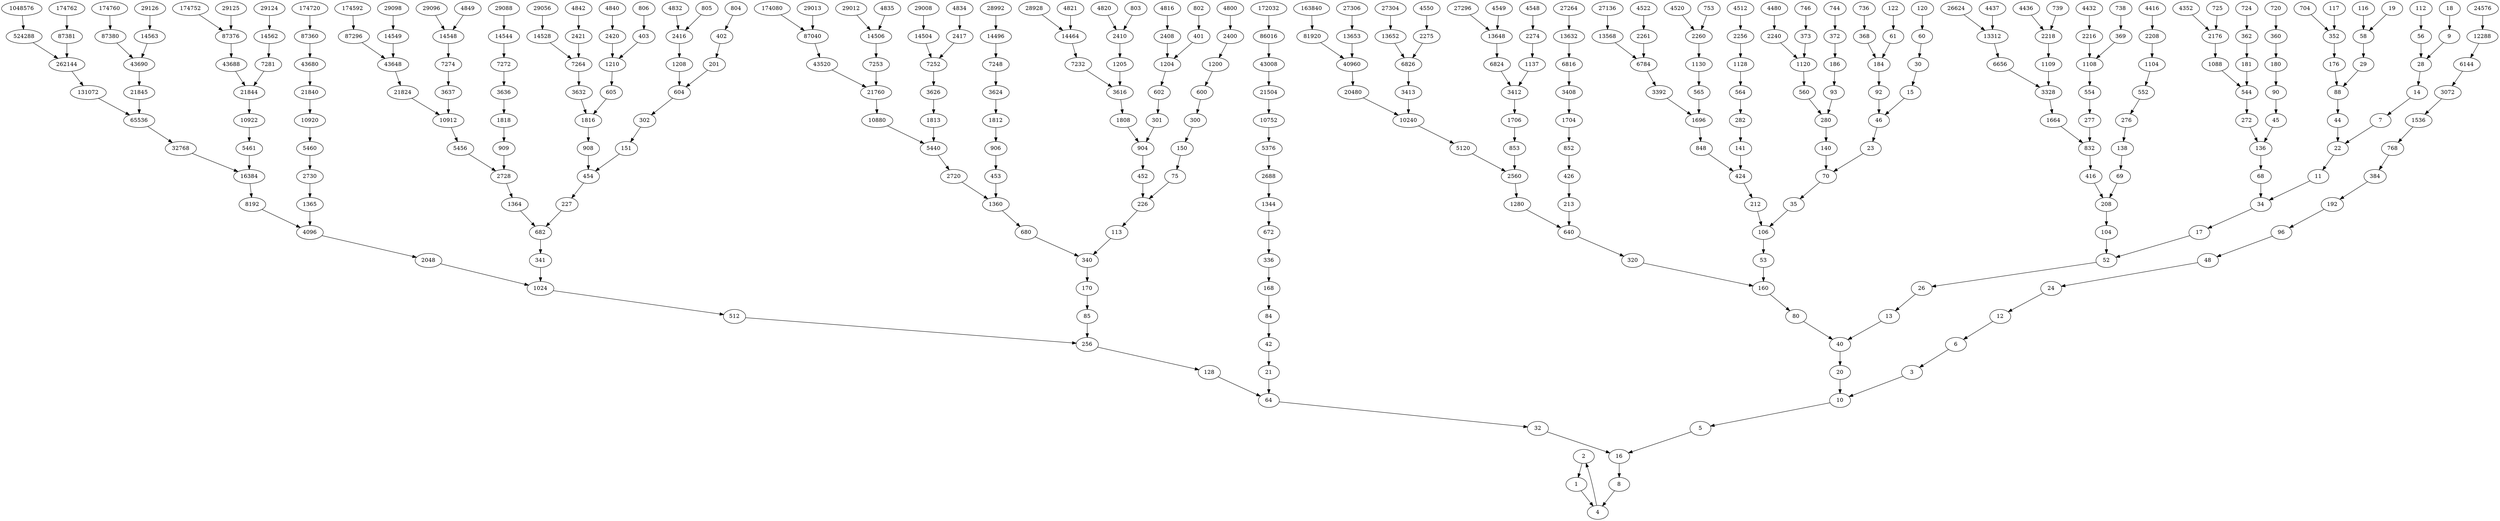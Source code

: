 strict digraph C {
	2 -> 1;
	4 -> 2;
	8 -> 4;
	16 -> 8;
	32 -> 16;
	64 -> 32;
	128 -> 64;
	256 -> 128;
	512 -> 256;
	1024 -> 512;
	2048 -> 1024;
	4096 -> 2048;
	8192 -> 4096;
	16384 -> 8192;
	32768 -> 16384;
	65536 -> 32768;
	131072 -> 65536;
	262144 -> 131072;
	524288 -> 262144;
	1048576 -> 524288;
	87381 -> 262144;
	174762 -> 87381;
	21845 -> 65536;
	43690 -> 21845;
	87380 -> 43690;
	174760 -> 87380;
	14563 -> 43690;
	29126 -> 14563;
	5461 -> 16384;
	10922 -> 5461;
	21844 -> 10922;
	43688 -> 21844;
	87376 -> 43688;
	174752 -> 87376;
	29125 -> 87376;
	7281 -> 21844;
	14562 -> 7281;
	29124 -> 14562;
	1365 -> 4096;
	2730 -> 1365;
	5460 -> 2730;
	10920 -> 5460;
	21840 -> 10920;
	43680 -> 21840;
	87360 -> 43680;
	174720 -> 87360;
	341 -> 1024;
	682 -> 341;
	1364 -> 682;
	2728 -> 1364;
	5456 -> 2728;
	10912 -> 5456;
	21824 -> 10912;
	43648 -> 21824;
	87296 -> 43648;
	174592 -> 87296;
	14549 -> 43648;
	29098 -> 14549;
	3637 -> 10912;
	7274 -> 3637;
	14548 -> 7274;
	29096 -> 14548;
	4849 -> 14548;
	909 -> 2728;
	1818 -> 909;
	3636 -> 1818;
	7272 -> 3636;
	14544 -> 7272;
	29088 -> 14544;
	227 -> 682;
	454 -> 227;
	908 -> 454;
	1816 -> 908;
	3632 -> 1816;
	7264 -> 3632;
	14528 -> 7264;
	29056 -> 14528;
	2421 -> 7264;
	4842 -> 2421;
	605 -> 1816;
	1210 -> 605;
	2420 -> 1210;
	4840 -> 2420;
	403 -> 1210;
	806 -> 403;
	151 -> 454;
	302 -> 151;
	604 -> 302;
	1208 -> 604;
	2416 -> 1208;
	4832 -> 2416;
	805 -> 2416;
	201 -> 604;
	402 -> 201;
	804 -> 402;
	85 -> 256;
	170 -> 85;
	340 -> 170;
	680 -> 340;
	1360 -> 680;
	2720 -> 1360;
	5440 -> 2720;
	10880 -> 5440;
	21760 -> 10880;
	43520 -> 21760;
	87040 -> 43520;
	174080 -> 87040;
	29013 -> 87040;
	7253 -> 21760;
	14506 -> 7253;
	29012 -> 14506;
	4835 -> 14506;
	1813 -> 5440;
	3626 -> 1813;
	7252 -> 3626;
	14504 -> 7252;
	29008 -> 14504;
	2417 -> 7252;
	4834 -> 2417;
	453 -> 1360;
	906 -> 453;
	1812 -> 906;
	3624 -> 1812;
	7248 -> 3624;
	14496 -> 7248;
	28992 -> 14496;
	113 -> 340;
	226 -> 113;
	452 -> 226;
	904 -> 452;
	1808 -> 904;
	3616 -> 1808;
	7232 -> 3616;
	14464 -> 7232;
	28928 -> 14464;
	4821 -> 14464;
	1205 -> 3616;
	2410 -> 1205;
	4820 -> 2410;
	803 -> 2410;
	301 -> 904;
	602 -> 301;
	1204 -> 602;
	2408 -> 1204;
	4816 -> 2408;
	401 -> 1204;
	802 -> 401;
	75 -> 226;
	150 -> 75;
	300 -> 150;
	600 -> 300;
	1200 -> 600;
	2400 -> 1200;
	4800 -> 2400;
	21 -> 64;
	42 -> 21;
	84 -> 42;
	168 -> 84;
	336 -> 168;
	672 -> 336;
	1344 -> 672;
	2688 -> 1344;
	5376 -> 2688;
	10752 -> 5376;
	21504 -> 10752;
	43008 -> 21504;
	86016 -> 43008;
	172032 -> 86016;
	5 -> 16;
	10 -> 5;
	20 -> 10;
	40 -> 20;
	80 -> 40;
	160 -> 80;
	320 -> 160;
	640 -> 320;
	1280 -> 640;
	2560 -> 1280;
	5120 -> 2560;
	10240 -> 5120;
	20480 -> 10240;
	40960 -> 20480;
	81920 -> 40960;
	163840 -> 81920;
	13653 -> 40960;
	27306 -> 13653;
	3413 -> 10240;
	6826 -> 3413;
	13652 -> 6826;
	27304 -> 13652;
	2275 -> 6826;
	4550 -> 2275;
	853 -> 2560;
	1706 -> 853;
	3412 -> 1706;
	6824 -> 3412;
	13648 -> 6824;
	27296 -> 13648;
	4549 -> 13648;
	1137 -> 3412;
	2274 -> 1137;
	4548 -> 2274;
	213 -> 640;
	426 -> 213;
	852 -> 426;
	1704 -> 852;
	3408 -> 1704;
	6816 -> 3408;
	13632 -> 6816;
	27264 -> 13632;
	53 -> 160;
	106 -> 53;
	212 -> 106;
	424 -> 212;
	848 -> 424;
	1696 -> 848;
	3392 -> 1696;
	6784 -> 3392;
	13568 -> 6784;
	27136 -> 13568;
	2261 -> 6784;
	4522 -> 2261;
	565 -> 1696;
	1130 -> 565;
	2260 -> 1130;
	4520 -> 2260;
	753 -> 2260;
	141 -> 424;
	282 -> 141;
	564 -> 282;
	1128 -> 564;
	2256 -> 1128;
	4512 -> 2256;
	35 -> 106;
	70 -> 35;
	140 -> 70;
	280 -> 140;
	560 -> 280;
	1120 -> 560;
	2240 -> 1120;
	4480 -> 2240;
	373 -> 1120;
	746 -> 373;
	93 -> 280;
	186 -> 93;
	372 -> 186;
	744 -> 372;
	23 -> 70;
	46 -> 23;
	92 -> 46;
	184 -> 92;
	368 -> 184;
	736 -> 368;
	61 -> 184;
	122 -> 61;
	15 -> 46;
	30 -> 15;
	60 -> 30;
	120 -> 60;
	13 -> 40;
	26 -> 13;
	52 -> 26;
	104 -> 52;
	208 -> 104;
	416 -> 208;
	832 -> 416;
	1664 -> 832;
	3328 -> 1664;
	6656 -> 3328;
	13312 -> 6656;
	26624 -> 13312;
	4437 -> 13312;
	1109 -> 3328;
	2218 -> 1109;
	4436 -> 2218;
	739 -> 2218;
	277 -> 832;
	554 -> 277;
	1108 -> 554;
	2216 -> 1108;
	4432 -> 2216;
	369 -> 1108;
	738 -> 369;
	69 -> 208;
	138 -> 69;
	276 -> 138;
	552 -> 276;
	1104 -> 552;
	2208 -> 1104;
	4416 -> 2208;
	17 -> 52;
	34 -> 17;
	68 -> 34;
	136 -> 68;
	272 -> 136;
	544 -> 272;
	1088 -> 544;
	2176 -> 1088;
	4352 -> 2176;
	725 -> 2176;
	181 -> 544;
	362 -> 181;
	724 -> 362;
	45 -> 136;
	90 -> 45;
	180 -> 90;
	360 -> 180;
	720 -> 360;
	11 -> 34;
	22 -> 11;
	44 -> 22;
	88 -> 44;
	176 -> 88;
	352 -> 176;
	704 -> 352;
	117 -> 352;
	29 -> 88;
	58 -> 29;
	116 -> 58;
	19 -> 58;
	7 -> 22;
	14 -> 7;
	28 -> 14;
	56 -> 28;
	112 -> 56;
	9 -> 28;
	18 -> 9;
	3 -> 10;
	6 -> 3;
	12 -> 6;
	24 -> 12;
	48 -> 24;
	96 -> 48;
	192 -> 96;
	384 -> 192;
	768 -> 384;
	1536 -> 768;
	3072 -> 1536;
	6144 -> 3072;
	12288 -> 6144;
	24576 -> 12288;
	1 -> 4;
	2 -> 1;
	4 -> 2;
	8 -> 4;
	16 -> 8;
	32 -> 16;
	64 -> 32;
	128 -> 64;
	256 -> 128;
	512 -> 256;
	1024 -> 512;
	2048 -> 1024;
	4096 -> 2048;
	8192 -> 4096;
	16384 -> 8192;
	32768 -> 16384;
	65536 -> 32768;
	131072 -> 65536;
	21845 -> 65536;
	5461 -> 16384;
	10922 -> 5461;
	21844 -> 10922;
	1365 -> 4096;
	2730 -> 1365;
	5460 -> 2730;
	10920 -> 5460;
	21840 -> 10920;
	341 -> 1024;
	682 -> 341;
	1364 -> 682;
	2728 -> 1364;
	5456 -> 2728;
	10912 -> 5456;
	21824 -> 10912;
	3637 -> 10912;
	909 -> 2728;
	1818 -> 909;
	3636 -> 1818;
	227 -> 682;
	454 -> 227;
	908 -> 454;
	1816 -> 908;
	3632 -> 1816;
	605 -> 1816;
	151 -> 454;
	302 -> 151;
	604 -> 302;
	85 -> 256;
	170 -> 85;
	340 -> 170;
	680 -> 340;
	1360 -> 680;
	2720 -> 1360;
	5440 -> 2720;
	10880 -> 5440;
	21760 -> 10880;
	1813 -> 5440;
	3626 -> 1813;
	453 -> 1360;
	906 -> 453;
	1812 -> 906;
	3624 -> 1812;
	113 -> 340;
	226 -> 113;
	452 -> 226;
	904 -> 452;
	1808 -> 904;
	3616 -> 1808;
	301 -> 904;
	602 -> 301;
	75 -> 226;
	150 -> 75;
	300 -> 150;
	600 -> 300;
	21 -> 64;
	42 -> 21;
	84 -> 42;
	168 -> 84;
	336 -> 168;
	672 -> 336;
	1344 -> 672;
	2688 -> 1344;
	5376 -> 2688;
	10752 -> 5376;
	21504 -> 10752;
	5 -> 16;
	10 -> 5;
	20 -> 10;
	40 -> 20;
	80 -> 40;
	160 -> 80;
	320 -> 160;
	640 -> 320;
	1280 -> 640;
	2560 -> 1280;
	5120 -> 2560;
	10240 -> 5120;
	20480 -> 10240;
	3413 -> 10240;
	853 -> 2560;
	1706 -> 853;
	3412 -> 1706;
	213 -> 640;
	426 -> 213;
	852 -> 426;
	1704 -> 852;
	3408 -> 1704;
	53 -> 160;
	106 -> 53;
	212 -> 106;
	424 -> 212;
	848 -> 424;
	1696 -> 848;
	3392 -> 1696;
	565 -> 1696;
	141 -> 424;
	282 -> 141;
	564 -> 282;
	35 -> 106;
	70 -> 35;
	140 -> 70;
	280 -> 140;
	560 -> 280;
	93 -> 280;
	23 -> 70;
	46 -> 23;
	92 -> 46;
	15 -> 46;
	13 -> 40;
	26 -> 13;
	52 -> 26;
	104 -> 52;
	208 -> 104;
	416 -> 208;
	832 -> 416;
	1664 -> 832;
	3328 -> 1664;
	277 -> 832;
	554 -> 277;
	69 -> 208;
	138 -> 69;
	276 -> 138;
	552 -> 276;
	17 -> 52;
	34 -> 17;
	68 -> 34;
	136 -> 68;
	272 -> 136;
	544 -> 272;
	45 -> 136;
	90 -> 45;
	11 -> 34;
	22 -> 11;
	44 -> 22;
	88 -> 44;
	7 -> 22;
	14 -> 7;
	3 -> 10;
	6 -> 3;
	12 -> 6;
	24 -> 12;
	48 -> 24;
	96 -> 48;
	192 -> 96;
	384 -> 192;
	768 -> 384;
	1536 -> 768;
	3072 -> 1536;
	1 -> 4;
	2 -> 1;
	4 -> 2;
	8 -> 4;
	16 -> 8;
	32 -> 16;
	64 -> 32;
	128 -> 64;
	256 -> 128;
	512 -> 256;
	1024 -> 512;
	2048 -> 1024;
	4096 -> 2048;
	8192 -> 4096;
	16384 -> 8192;
	1365 -> 4096;
	2730 -> 1365;
	341 -> 1024;
	682 -> 341;
	1364 -> 682;
	2728 -> 1364;
	227 -> 682;
	454 -> 227;
	85 -> 256;
	170 -> 85;
	340 -> 170;
	680 -> 340;
	1360 -> 680;
	2720 -> 1360;
	453 -> 1360;
	113 -> 340;
	226 -> 113;
	452 -> 226;
	75 -> 226;
	21 -> 64;
	42 -> 21;
	84 -> 42;
	168 -> 84;
	336 -> 168;
	672 -> 336;
	1344 -> 672;
	2688 -> 1344;
	5 -> 16;
	10 -> 5;
	20 -> 10;
	40 -> 20;
	80 -> 40;
	160 -> 80;
	320 -> 160;
	640 -> 320;
	1280 -> 640;
	2560 -> 1280;
	213 -> 640;
	426 -> 213;
	53 -> 160;
	106 -> 53;
	212 -> 106;
	424 -> 212;
	35 -> 106;
	70 -> 35;
	13 -> 40;
	26 -> 13;
	52 -> 26;
	104 -> 52;
	208 -> 104;
	416 -> 208;
	69 -> 208;
	17 -> 52;
	34 -> 17;
	68 -> 34;
	11 -> 34;
	3 -> 10;
	6 -> 3;
	12 -> 6;
	24 -> 12;
	48 -> 24;
	96 -> 48;
	192 -> 96;
	384 -> 192;
	1 -> 4;
	2 -> 1;
	4 -> 2;
	8 -> 4;
	16 -> 8;
	32 -> 16;
	64 -> 32;
	128 -> 64;
	256 -> 128;
	512 -> 256;
	1024 -> 512;
	2048 -> 1024;
	341 -> 1024;
	85 -> 256;
	170 -> 85;
	340 -> 170;
	21 -> 64;
	42 -> 21;
	84 -> 42;
	168 -> 84;
	336 -> 168;
	5 -> 16;
	10 -> 5;
	20 -> 10;
	40 -> 20;
	80 -> 40;
	160 -> 80;
	320 -> 160;
	53 -> 160;
	13 -> 40;
	26 -> 13;
	52 -> 26;
	3 -> 10;
	6 -> 3;
	12 -> 6;
	24 -> 12;
	48 -> 24;
	1 -> 4;
	2 -> 1;
	4 -> 2;
	8 -> 4;
	16 -> 8;
	32 -> 16;
	64 -> 32;
	128 -> 64;
	256 -> 128;
	21 -> 64;
	42 -> 21;
	5 -> 16;
	10 -> 5;
	20 -> 10;
	40 -> 20;
	3 -> 10;
	6 -> 3;
	1 -> 4;
	2 -> 1;
	4 -> 2;
	8 -> 4;
	16 -> 8;
	32 -> 16;
	5 -> 16;
	1 -> 4;
	2 -> 1;
	4 -> 2;
}
